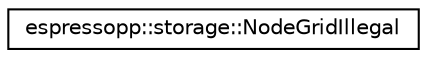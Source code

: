 digraph G
{
  edge [fontname="Helvetica",fontsize="10",labelfontname="Helvetica",labelfontsize="10"];
  node [fontname="Helvetica",fontsize="10",shape=record];
  rankdir="LR";
  Node1 [label="espressopp::storage::NodeGridIllegal",height=0.2,width=0.4,color="black", fillcolor="white", style="filled",URL="$classespressopp_1_1storage_1_1NodeGridIllegal.html"];
}
